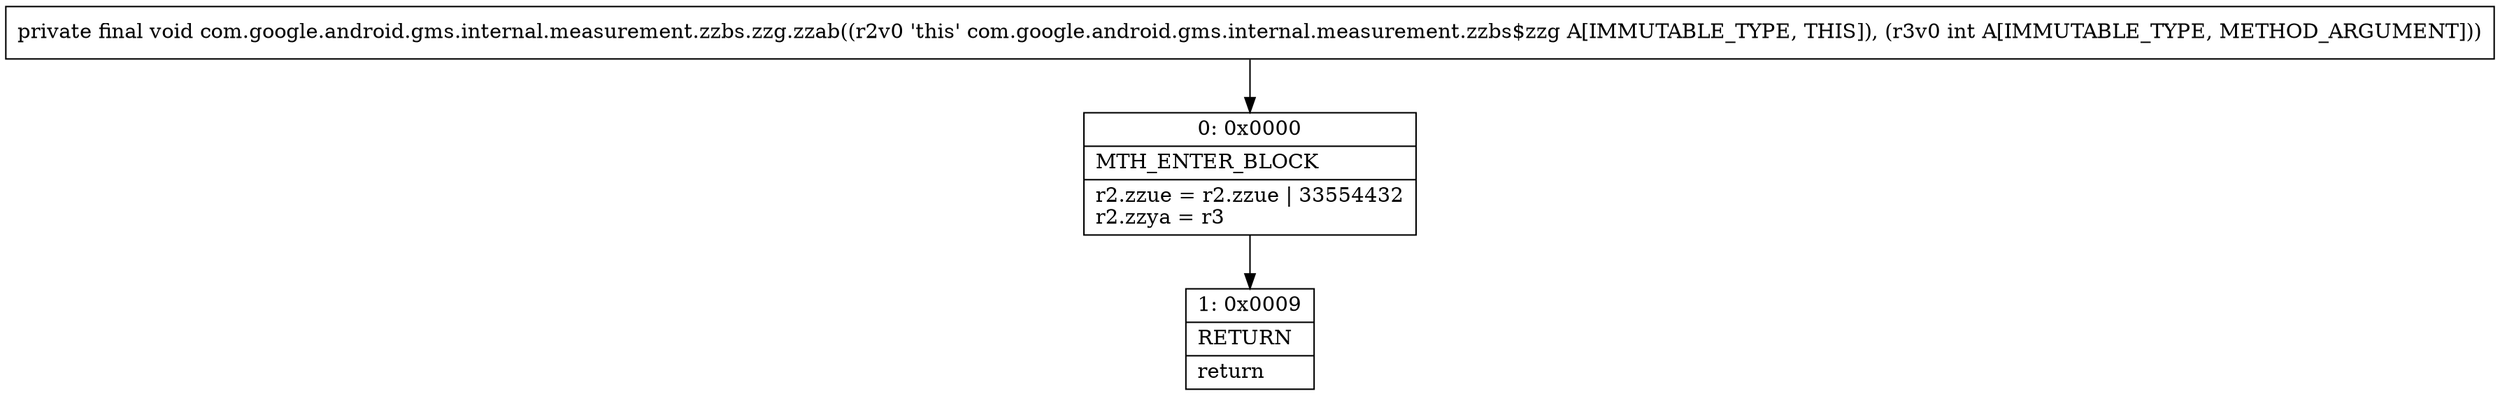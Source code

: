 digraph "CFG forcom.google.android.gms.internal.measurement.zzbs.zzg.zzab(I)V" {
Node_0 [shape=record,label="{0\:\ 0x0000|MTH_ENTER_BLOCK\l|r2.zzue = r2.zzue \| 33554432\lr2.zzya = r3\l}"];
Node_1 [shape=record,label="{1\:\ 0x0009|RETURN\l|return\l}"];
MethodNode[shape=record,label="{private final void com.google.android.gms.internal.measurement.zzbs.zzg.zzab((r2v0 'this' com.google.android.gms.internal.measurement.zzbs$zzg A[IMMUTABLE_TYPE, THIS]), (r3v0 int A[IMMUTABLE_TYPE, METHOD_ARGUMENT])) }"];
MethodNode -> Node_0;
Node_0 -> Node_1;
}

